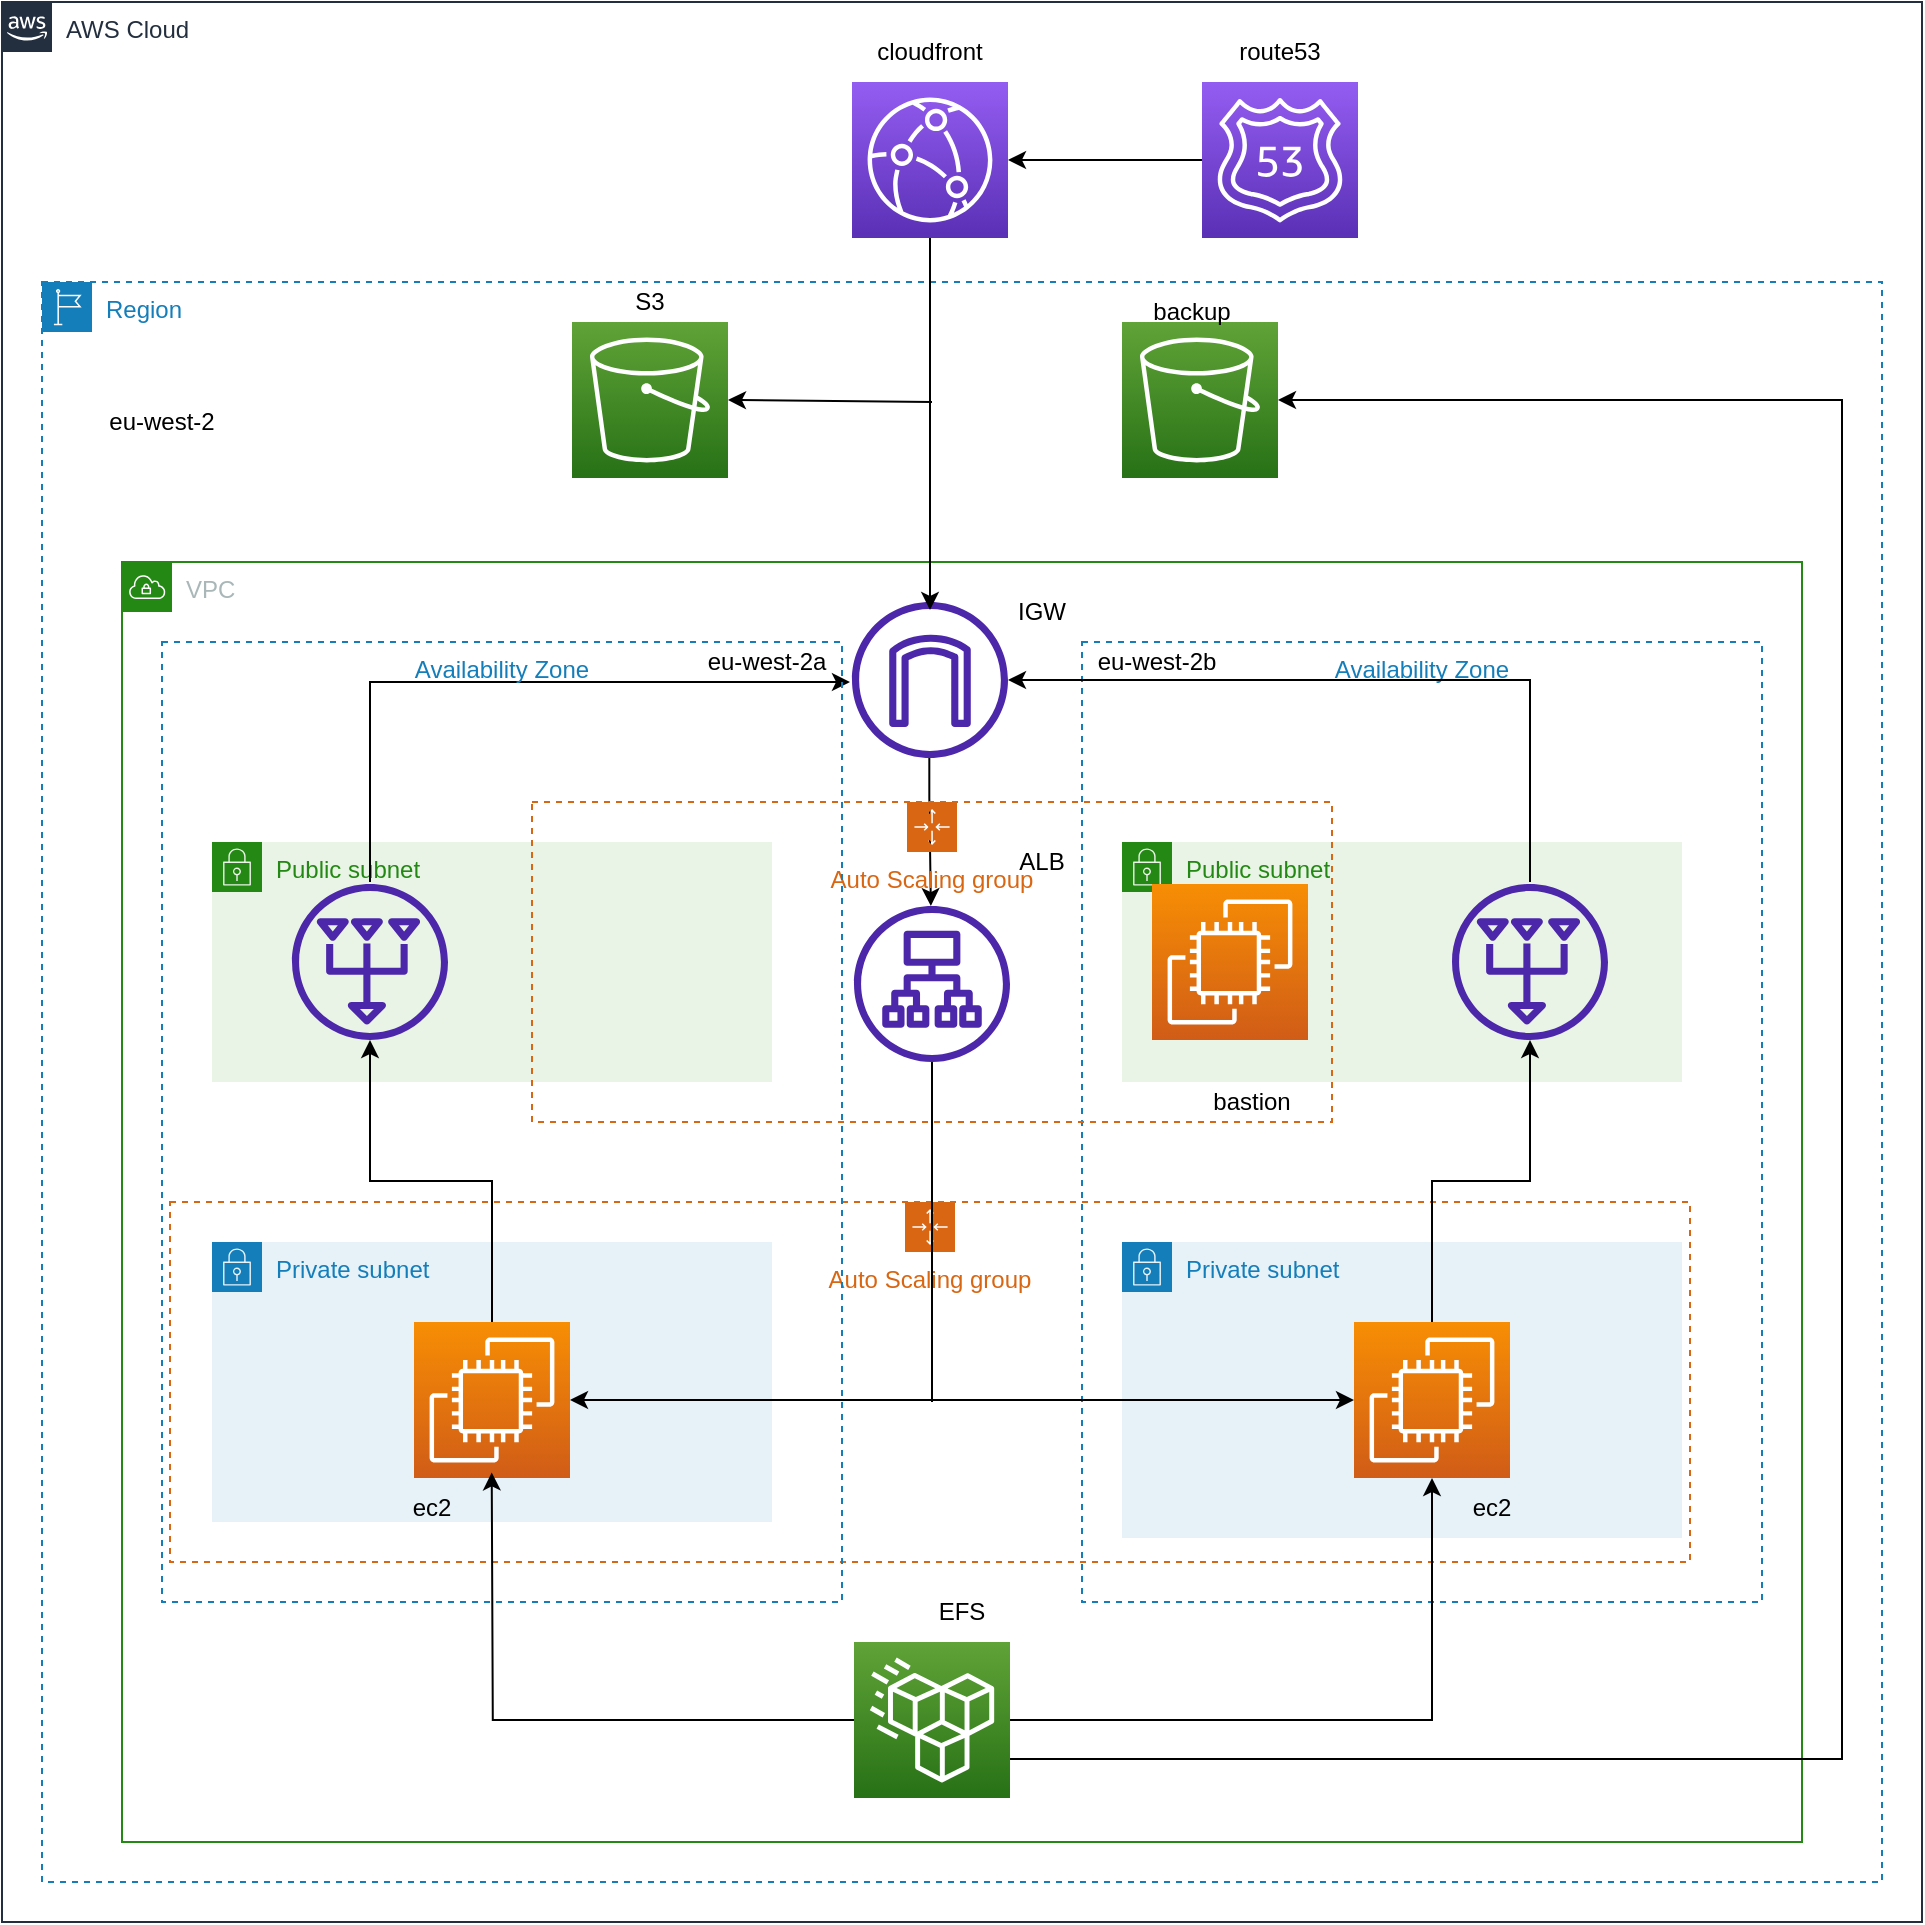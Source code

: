 <mxfile version="20.5.3" type="github">
  <diagram id="9AL0e-qM06q9D_0BJLEs" name="Page-1">
    <mxGraphModel dx="1871" dy="1806" grid="1" gridSize="5" guides="1" tooltips="1" connect="1" arrows="1" fold="1" page="1" pageScale="1" pageWidth="1169" pageHeight="827" math="0" shadow="0">
      <root>
        <mxCell id="0" />
        <mxCell id="1" parent="0" />
        <mxCell id="-ZI4lZYVpN0cs_xHT9L2-34" value="Public subnet" style="points=[[0,0],[0.25,0],[0.5,0],[0.75,0],[1,0],[1,0.25],[1,0.5],[1,0.75],[1,1],[0.75,1],[0.5,1],[0.25,1],[0,1],[0,0.75],[0,0.5],[0,0.25]];outlineConnect=0;gradientColor=none;html=1;whiteSpace=wrap;fontSize=12;fontStyle=0;container=1;pointerEvents=0;collapsible=0;recursiveResize=0;shape=mxgraph.aws4.group;grIcon=mxgraph.aws4.group_security_group;grStroke=0;strokeColor=#248814;fillColor=#E9F3E6;verticalAlign=top;align=left;spacingLeft=30;fontColor=#248814;dashed=0;" parent="1" vertex="1">
          <mxGeometry x="680" y="260" width="280" height="120" as="geometry" />
        </mxCell>
        <mxCell id="-ZI4lZYVpN0cs_xHT9L2-41" value="Availability Zone" style="fillColor=none;strokeColor=#147EBA;dashed=1;verticalAlign=top;fontStyle=0;fontColor=#147EBA;" parent="1" vertex="1">
          <mxGeometry x="660" y="160" width="340" height="480" as="geometry" />
        </mxCell>
        <mxCell id="-ZI4lZYVpN0cs_xHT9L2-46" value="Region" style="points=[[0,0],[0.25,0],[0.5,0],[0.75,0],[1,0],[1,0.25],[1,0.5],[1,0.75],[1,1],[0.75,1],[0.5,1],[0.25,1],[0,1],[0,0.75],[0,0.5],[0,0.25]];outlineConnect=0;gradientColor=none;html=1;whiteSpace=wrap;fontSize=12;fontStyle=0;container=1;pointerEvents=0;collapsible=0;recursiveResize=0;shape=mxgraph.aws4.group;grIcon=mxgraph.aws4.group_region;strokeColor=#147EBA;fillColor=none;verticalAlign=top;align=left;spacingLeft=30;fontColor=#147EBA;dashed=1;" parent="1" vertex="1">
          <mxGeometry x="140" y="-20" width="920" height="800" as="geometry" />
        </mxCell>
        <mxCell id="-ZI4lZYVpN0cs_xHT9L2-29" value="" style="sketch=0;points=[[0,0,0],[0.25,0,0],[0.5,0,0],[0.75,0,0],[1,0,0],[0,1,0],[0.25,1,0],[0.5,1,0],[0.75,1,0],[1,1,0],[0,0.25,0],[0,0.5,0],[0,0.75,0],[1,0.25,0],[1,0.5,0],[1,0.75,0]];outlineConnect=0;fontColor=#232F3E;gradientColor=#60A337;gradientDirection=north;fillColor=#277116;strokeColor=#ffffff;dashed=0;verticalLabelPosition=bottom;verticalAlign=top;align=center;html=1;fontSize=12;fontStyle=0;aspect=fixed;shape=mxgraph.aws4.resourceIcon;resIcon=mxgraph.aws4.s3;" parent="-ZI4lZYVpN0cs_xHT9L2-46" vertex="1">
          <mxGeometry x="265" y="20" width="78" height="78" as="geometry" />
        </mxCell>
        <mxCell id="hgUZep3pFWAY9zPGNiMS-4" value="" style="endArrow=classic;html=1;rounded=0;entryX=1;entryY=0.5;entryDx=0;entryDy=0;entryPerimeter=0;" edge="1" parent="-ZI4lZYVpN0cs_xHT9L2-46" target="-ZI4lZYVpN0cs_xHT9L2-29">
          <mxGeometry width="50" height="50" relative="1" as="geometry">
            <mxPoint x="445" y="60" as="sourcePoint" />
            <mxPoint x="435" y="55" as="targetPoint" />
          </mxGeometry>
        </mxCell>
        <mxCell id="-ZI4lZYVpN0cs_xHT9L2-32" value="S3" style="text;html=1;strokeColor=none;fillColor=none;align=center;verticalAlign=middle;whiteSpace=wrap;rounded=0;" parent="-ZI4lZYVpN0cs_xHT9L2-46" vertex="1">
          <mxGeometry x="274" y="-5" width="60" height="30" as="geometry" />
        </mxCell>
        <mxCell id="-ZI4lZYVpN0cs_xHT9L2-3" value="" style="sketch=0;outlineConnect=0;fontColor=#232F3E;gradientColor=none;fillColor=#4D27AA;strokeColor=none;dashed=0;verticalLabelPosition=bottom;verticalAlign=top;align=center;html=1;fontSize=12;fontStyle=0;aspect=fixed;pointerEvents=1;shape=mxgraph.aws4.internet_gateway;" parent="-ZI4lZYVpN0cs_xHT9L2-46" vertex="1">
          <mxGeometry x="405" y="160" width="78" height="78" as="geometry" />
        </mxCell>
        <mxCell id="-ZI4lZYVpN0cs_xHT9L2-26" value="IGW" style="text;html=1;strokeColor=none;fillColor=none;align=center;verticalAlign=middle;whiteSpace=wrap;rounded=0;" parent="-ZI4lZYVpN0cs_xHT9L2-46" vertex="1">
          <mxGeometry x="470" y="150" width="60" height="30" as="geometry" />
        </mxCell>
        <mxCell id="-ZI4lZYVpN0cs_xHT9L2-13" value="" style="endArrow=classic;html=1;rounded=0;" parent="-ZI4lZYVpN0cs_xHT9L2-46" edge="1" target="-ZI4lZYVpN0cs_xHT9L2-2">
          <mxGeometry width="50" height="50" relative="1" as="geometry">
            <mxPoint x="443.66" y="238" as="sourcePoint" />
            <mxPoint x="443.66" y="293" as="targetPoint" />
            <Array as="points">
              <mxPoint x="443.66" y="258" />
            </Array>
          </mxGeometry>
        </mxCell>
        <mxCell id="-ZI4lZYVpN0cs_xHT9L2-24" value="ALB" style="text;html=1;strokeColor=none;fillColor=none;align=center;verticalAlign=middle;whiteSpace=wrap;rounded=0;" parent="-ZI4lZYVpN0cs_xHT9L2-46" vertex="1">
          <mxGeometry x="470" y="275" width="60" height="30" as="geometry" />
        </mxCell>
        <mxCell id="-ZI4lZYVpN0cs_xHT9L2-33" value="Public subnet" style="points=[[0,0],[0.25,0],[0.5,0],[0.75,0],[1,0],[1,0.25],[1,0.5],[1,0.75],[1,1],[0.75,1],[0.5,1],[0.25,1],[0,1],[0,0.75],[0,0.5],[0,0.25]];outlineConnect=0;gradientColor=none;html=1;whiteSpace=wrap;fontSize=12;fontStyle=0;container=1;pointerEvents=0;collapsible=0;recursiveResize=0;shape=mxgraph.aws4.group;grIcon=mxgraph.aws4.group_security_group;grStroke=0;strokeColor=#248814;fillColor=#E9F3E6;verticalAlign=top;align=left;spacingLeft=30;fontColor=#248814;dashed=0;" parent="-ZI4lZYVpN0cs_xHT9L2-46" vertex="1">
          <mxGeometry x="85" y="280" width="280" height="120" as="geometry" />
        </mxCell>
        <mxCell id="hgUZep3pFWAY9zPGNiMS-9" value="" style="sketch=0;outlineConnect=0;fontColor=#232F3E;gradientColor=none;fillColor=#4D27AA;strokeColor=none;dashed=0;verticalLabelPosition=bottom;verticalAlign=top;align=center;html=1;fontSize=12;fontStyle=0;aspect=fixed;pointerEvents=1;shape=mxgraph.aws4.nat_gateway;rotation=90;" vertex="1" parent="-ZI4lZYVpN0cs_xHT9L2-33">
          <mxGeometry x="40" y="21" width="78" height="78" as="geometry" />
        </mxCell>
        <mxCell id="-ZI4lZYVpN0cs_xHT9L2-2" value="" style="sketch=0;outlineConnect=0;fontColor=#232F3E;gradientColor=none;fillColor=#4D27AA;strokeColor=none;dashed=0;verticalLabelPosition=bottom;verticalAlign=top;align=center;html=1;fontSize=12;fontStyle=0;aspect=fixed;pointerEvents=1;shape=mxgraph.aws4.application_load_balancer;" parent="-ZI4lZYVpN0cs_xHT9L2-46" vertex="1">
          <mxGeometry x="406" y="312" width="78" height="78" as="geometry" />
        </mxCell>
        <mxCell id="-ZI4lZYVpN0cs_xHT9L2-5" value="" style="sketch=0;points=[[0,0,0],[0.25,0,0],[0.5,0,0],[0.75,0,0],[1,0,0],[0,1,0],[0.25,1,0],[0.5,1,0],[0.75,1,0],[1,1,0],[0,0.25,0],[0,0.5,0],[0,0.75,0],[1,0.25,0],[1,0.5,0],[1,0.75,0]];outlineConnect=0;fontColor=#232F3E;gradientColor=#F78E04;gradientDirection=north;fillColor=#D05C17;strokeColor=#ffffff;dashed=0;verticalLabelPosition=bottom;verticalAlign=top;align=center;html=1;fontSize=12;fontStyle=0;aspect=fixed;shape=mxgraph.aws4.resourceIcon;resIcon=mxgraph.aws4.ec2;" parent="-ZI4lZYVpN0cs_xHT9L2-46" vertex="1">
          <mxGeometry x="555" y="301" width="78" height="78" as="geometry" />
        </mxCell>
        <mxCell id="hgUZep3pFWAY9zPGNiMS-11" value="" style="endArrow=classic;html=1;rounded=0;exitX=-0.013;exitY=0.5;exitDx=0;exitDy=0;exitPerimeter=0;edgeStyle=orthogonalEdgeStyle;entryX=-0.013;entryY=0.513;entryDx=0;entryDy=0;entryPerimeter=0;" edge="1" parent="-ZI4lZYVpN0cs_xHT9L2-46" source="hgUZep3pFWAY9zPGNiMS-9" target="-ZI4lZYVpN0cs_xHT9L2-3">
          <mxGeometry width="50" height="50" relative="1" as="geometry">
            <mxPoint x="170" y="270" as="sourcePoint" />
            <mxPoint x="220" y="220" as="targetPoint" />
          </mxGeometry>
        </mxCell>
        <mxCell id="hgUZep3pFWAY9zPGNiMS-10" value="" style="sketch=0;outlineConnect=0;fontColor=#232F3E;gradientColor=none;fillColor=#4D27AA;strokeColor=none;dashed=0;verticalLabelPosition=bottom;verticalAlign=top;align=center;html=1;fontSize=12;fontStyle=0;aspect=fixed;pointerEvents=1;shape=mxgraph.aws4.nat_gateway;rotation=90;" vertex="1" parent="-ZI4lZYVpN0cs_xHT9L2-46">
          <mxGeometry x="705" y="301" width="78" height="78" as="geometry" />
        </mxCell>
        <mxCell id="hgUZep3pFWAY9zPGNiMS-14" value="" style="endArrow=classic;html=1;rounded=0;edgeStyle=elbowEdgeStyle;exitX=-0.013;exitY=0.5;exitDx=0;exitDy=0;exitPerimeter=0;" edge="1" parent="-ZI4lZYVpN0cs_xHT9L2-46" source="hgUZep3pFWAY9zPGNiMS-10" target="-ZI4lZYVpN0cs_xHT9L2-3">
          <mxGeometry width="50" height="50" relative="1" as="geometry">
            <mxPoint x="745" y="245" as="sourcePoint" />
            <mxPoint x="795" y="195" as="targetPoint" />
            <Array as="points">
              <mxPoint x="744" y="250" />
            </Array>
          </mxGeometry>
        </mxCell>
        <mxCell id="-ZI4lZYVpN0cs_xHT9L2-28" value="Auto Scaling group" style="points=[[0,0],[0.25,0],[0.5,0],[0.75,0],[1,0],[1,0.25],[1,0.5],[1,0.75],[1,1],[0.75,1],[0.5,1],[0.25,1],[0,1],[0,0.75],[0,0.5],[0,0.25]];outlineConnect=0;gradientColor=none;html=1;whiteSpace=wrap;fontSize=12;fontStyle=0;container=0;pointerEvents=0;collapsible=0;recursiveResize=0;shape=mxgraph.aws4.groupCenter;grIcon=mxgraph.aws4.group_auto_scaling_group;grStroke=1;strokeColor=#D86613;fillColor=none;verticalAlign=top;align=center;fontColor=#D86613;dashed=1;spacingTop=25;" parent="-ZI4lZYVpN0cs_xHT9L2-46" vertex="1">
          <mxGeometry x="245" y="260" width="400" height="160" as="geometry" />
        </mxCell>
        <mxCell id="-ZI4lZYVpN0cs_xHT9L2-38" value="Private subnet" style="points=[[0,0],[0.25,0],[0.5,0],[0.75,0],[1,0],[1,0.25],[1,0.5],[1,0.75],[1,1],[0.75,1],[0.5,1],[0.25,1],[0,1],[0,0.75],[0,0.5],[0,0.25]];outlineConnect=0;gradientColor=none;html=1;whiteSpace=wrap;fontSize=12;fontStyle=0;container=1;pointerEvents=0;collapsible=0;recursiveResize=0;shape=mxgraph.aws4.group;grIcon=mxgraph.aws4.group_security_group;grStroke=0;strokeColor=#147EBA;fillColor=#E6F2F8;verticalAlign=top;align=left;spacingLeft=30;fontColor=#147EBA;dashed=0;" parent="-ZI4lZYVpN0cs_xHT9L2-46" vertex="1">
          <mxGeometry x="85" y="480" width="280" height="140" as="geometry" />
        </mxCell>
        <mxCell id="hgUZep3pFWAY9zPGNiMS-16" value="" style="sketch=0;points=[[0,0,0],[0.25,0,0],[0.5,0,0],[0.75,0,0],[1,0,0],[0,1,0],[0.25,1,0],[0.5,1,0],[0.75,1,0],[1,1,0],[0,0.25,0],[0,0.5,0],[0,0.75,0],[1,0.25,0],[1,0.5,0],[1,0.75,0]];outlineConnect=0;fontColor=#232F3E;gradientColor=#F78E04;gradientDirection=north;fillColor=#D05C17;strokeColor=#ffffff;dashed=0;verticalLabelPosition=bottom;verticalAlign=top;align=center;html=1;fontSize=12;fontStyle=0;aspect=fixed;shape=mxgraph.aws4.resourceIcon;resIcon=mxgraph.aws4.ec2;" vertex="1" parent="-ZI4lZYVpN0cs_xHT9L2-38">
          <mxGeometry x="101" y="40" width="78" height="78" as="geometry" />
        </mxCell>
        <mxCell id="hgUZep3pFWAY9zPGNiMS-18" value="Auto Scaling group" style="points=[[0,0],[0.25,0],[0.5,0],[0.75,0],[1,0],[1,0.25],[1,0.5],[1,0.75],[1,1],[0.75,1],[0.5,1],[0.25,1],[0,1],[0,0.75],[0,0.5],[0,0.25]];outlineConnect=0;gradientColor=none;html=1;whiteSpace=wrap;fontSize=12;fontStyle=0;container=1;pointerEvents=0;collapsible=0;recursiveResize=0;shape=mxgraph.aws4.groupCenter;grIcon=mxgraph.aws4.group_auto_scaling_group;grStroke=1;strokeColor=#D86613;fillColor=none;verticalAlign=top;align=center;fontColor=#D86613;dashed=1;spacingTop=25;" vertex="1" parent="-ZI4lZYVpN0cs_xHT9L2-46">
          <mxGeometry x="64" y="460" width="760" height="180" as="geometry" />
        </mxCell>
        <mxCell id="hgUZep3pFWAY9zPGNiMS-21" value="ec2" style="text;html=1;strokeColor=none;fillColor=none;align=center;verticalAlign=middle;whiteSpace=wrap;rounded=0;" vertex="1" parent="hgUZep3pFWAY9zPGNiMS-18">
          <mxGeometry x="101" y="138" width="60" height="30" as="geometry" />
        </mxCell>
        <mxCell id="hgUZep3pFWAY9zPGNiMS-20" value="" style="endArrow=none;html=1;rounded=0;" edge="1" parent="-ZI4lZYVpN0cs_xHT9L2-46" target="-ZI4lZYVpN0cs_xHT9L2-2">
          <mxGeometry width="50" height="50" relative="1" as="geometry">
            <mxPoint x="445" y="560" as="sourcePoint" />
            <mxPoint x="480" y="455" as="targetPoint" />
          </mxGeometry>
        </mxCell>
        <mxCell id="hgUZep3pFWAY9zPGNiMS-23" value="" style="endArrow=classic;html=1;rounded=0;exitX=0.5;exitY=0;exitDx=0;exitDy=0;exitPerimeter=0;edgeStyle=orthogonalEdgeStyle;" edge="1" parent="-ZI4lZYVpN0cs_xHT9L2-46" source="hgUZep3pFWAY9zPGNiMS-16" target="hgUZep3pFWAY9zPGNiMS-9">
          <mxGeometry width="50" height="50" relative="1" as="geometry">
            <mxPoint x="185" y="485" as="sourcePoint" />
            <mxPoint x="235" y="435" as="targetPoint" />
          </mxGeometry>
        </mxCell>
        <mxCell id="-ZI4lZYVpN0cs_xHT9L2-8" value="" style="sketch=0;points=[[0,0,0],[0.25,0,0],[0.5,0,0],[0.75,0,0],[1,0,0],[0,1,0],[0.25,1,0],[0.5,1,0],[0.75,1,0],[1,1,0],[0,0.25,0],[0,0.5,0],[0,0.75,0],[1,0.25,0],[1,0.5,0],[1,0.75,0]];outlineConnect=0;fontColor=#232F3E;gradientColor=#60A337;gradientDirection=north;fillColor=#277116;strokeColor=#ffffff;dashed=0;verticalLabelPosition=bottom;verticalAlign=top;align=center;html=1;fontSize=12;fontStyle=0;aspect=fixed;shape=mxgraph.aws4.resourceIcon;resIcon=mxgraph.aws4.efs_standard;" parent="-ZI4lZYVpN0cs_xHT9L2-46" vertex="1">
          <mxGeometry x="406" y="680" width="78" height="78" as="geometry" />
        </mxCell>
        <mxCell id="hgUZep3pFWAY9zPGNiMS-26" value="" style="endArrow=classic;html=1;rounded=0;edgeStyle=orthogonalEdgeStyle;exitX=0;exitY=0.5;exitDx=0;exitDy=0;exitPerimeter=0;entryX=0.529;entryY=0.865;entryDx=0;entryDy=0;entryPerimeter=0;" edge="1" parent="-ZI4lZYVpN0cs_xHT9L2-46" source="-ZI4lZYVpN0cs_xHT9L2-8">
          <mxGeometry width="50" height="50" relative="1" as="geometry">
            <mxPoint x="235" y="775" as="sourcePoint" />
            <mxPoint x="224.86" y="595.2" as="targetPoint" />
          </mxGeometry>
        </mxCell>
        <mxCell id="-ZI4lZYVpN0cs_xHT9L2-23" value="bastion" style="text;html=1;strokeColor=none;fillColor=none;align=center;verticalAlign=middle;whiteSpace=wrap;rounded=0;" parent="1" vertex="1">
          <mxGeometry x="715" y="375" width="60" height="30" as="geometry" />
        </mxCell>
        <mxCell id="-ZI4lZYVpN0cs_xHT9L2-44" value="VPC" style="points=[[0,0],[0.25,0],[0.5,0],[0.75,0],[1,0],[1,0.25],[1,0.5],[1,0.75],[1,1],[0.75,1],[0.5,1],[0.25,1],[0,1],[0,0.75],[0,0.5],[0,0.25]];outlineConnect=0;gradientColor=none;html=1;whiteSpace=wrap;fontSize=12;fontStyle=0;container=1;pointerEvents=0;collapsible=0;recursiveResize=0;shape=mxgraph.aws4.group;grIcon=mxgraph.aws4.group_vpc;strokeColor=#248814;fillColor=none;verticalAlign=top;align=left;spacingLeft=30;fontColor=#AAB7B8;dashed=0;" parent="1" vertex="1">
          <mxGeometry x="180" y="120" width="840" height="640" as="geometry" />
        </mxCell>
        <mxCell id="-ZI4lZYVpN0cs_xHT9L2-52" value="AWS Cloud" style="points=[[0,0],[0.25,0],[0.5,0],[0.75,0],[1,0],[1,0.25],[1,0.5],[1,0.75],[1,1],[0.75,1],[0.5,1],[0.25,1],[0,1],[0,0.75],[0,0.5],[0,0.25]];outlineConnect=0;gradientColor=none;html=1;whiteSpace=wrap;fontSize=12;fontStyle=0;container=0;pointerEvents=0;collapsible=0;recursiveResize=0;shape=mxgraph.aws4.group;grIcon=mxgraph.aws4.group_aws_cloud_alt;strokeColor=#232F3E;fillColor=none;verticalAlign=top;align=left;spacingLeft=30;fontColor=#232F3E;dashed=0;" parent="1" vertex="1">
          <mxGeometry x="120" y="-160" width="960" height="960" as="geometry" />
        </mxCell>
        <mxCell id="DMGmZ-S_-NHHy-2OvkoB-3" value="eu-west-2a" style="text;html=1;strokeColor=none;fillColor=none;align=center;verticalAlign=middle;whiteSpace=wrap;rounded=0;" parent="1" vertex="1">
          <mxGeometry x="470" y="155" width="65" height="30" as="geometry" />
        </mxCell>
        <mxCell id="DMGmZ-S_-NHHy-2OvkoB-2" value="eu-west-2" style="text;html=1;strokeColor=none;fillColor=none;align=center;verticalAlign=middle;whiteSpace=wrap;rounded=0;" parent="1" vertex="1">
          <mxGeometry x="170" y="35" width="60" height="30" as="geometry" />
        </mxCell>
        <mxCell id="DMGmZ-S_-NHHy-2OvkoB-4" value="eu-west-2b" style="text;html=1;strokeColor=none;fillColor=none;align=center;verticalAlign=middle;whiteSpace=wrap;rounded=0;" parent="1" vertex="1">
          <mxGeometry x="665" y="155" width="65" height="30" as="geometry" />
        </mxCell>
        <mxCell id="hgUZep3pFWAY9zPGNiMS-1" value="" style="sketch=0;points=[[0,0,0],[0.25,0,0],[0.5,0,0],[0.75,0,0],[1,0,0],[0,1,0],[0.25,1,0],[0.5,1,0],[0.75,1,0],[1,1,0],[0,0.25,0],[0,0.5,0],[0,0.75,0],[1,0.25,0],[1,0.5,0],[1,0.75,0]];outlineConnect=0;fontColor=#232F3E;gradientColor=#945DF2;gradientDirection=north;fillColor=#5A30B5;strokeColor=#ffffff;dashed=0;verticalLabelPosition=bottom;verticalAlign=top;align=center;html=1;fontSize=12;fontStyle=0;aspect=fixed;shape=mxgraph.aws4.resourceIcon;resIcon=mxgraph.aws4.cloudfront;" vertex="1" parent="1">
          <mxGeometry x="545" y="-120" width="78" height="78" as="geometry" />
        </mxCell>
        <mxCell id="PSsWQGHh_uAdmonaR9B--28" value="" style="sketch=0;points=[[0,0,0],[0.25,0,0],[0.5,0,0],[0.75,0,0],[1,0,0],[0,1,0],[0.25,1,0],[0.5,1,0],[0.75,1,0],[1,1,0],[0,0.25,0],[0,0.5,0],[0,0.75,0],[1,0.25,0],[1,0.5,0],[1,0.75,0]];outlineConnect=0;fontColor=#232F3E;gradientColor=#945DF2;gradientDirection=north;fillColor=#5A30B5;strokeColor=#ffffff;dashed=0;verticalLabelPosition=bottom;verticalAlign=top;align=center;html=1;fontSize=12;fontStyle=0;aspect=fixed;shape=mxgraph.aws4.resourceIcon;resIcon=mxgraph.aws4.route_53;" parent="1" vertex="1">
          <mxGeometry x="720" y="-120" width="78" height="78" as="geometry" />
        </mxCell>
        <mxCell id="hgUZep3pFWAY9zPGNiMS-2" value="" style="endArrow=classic;html=1;rounded=0;entryX=1;entryY=0.5;entryDx=0;entryDy=0;entryPerimeter=0;exitX=0;exitY=0.5;exitDx=0;exitDy=0;exitPerimeter=0;" edge="1" parent="1" source="PSsWQGHh_uAdmonaR9B--28" target="hgUZep3pFWAY9zPGNiMS-1">
          <mxGeometry width="50" height="50" relative="1" as="geometry">
            <mxPoint x="505" y="-55" as="sourcePoint" />
            <mxPoint x="555" y="-105" as="targetPoint" />
          </mxGeometry>
        </mxCell>
        <mxCell id="hgUZep3pFWAY9zPGNiMS-5" value="cloudfront" style="text;html=1;strokeColor=none;fillColor=none;align=center;verticalAlign=middle;whiteSpace=wrap;rounded=0;" vertex="1" parent="1">
          <mxGeometry x="554" y="-150" width="60" height="30" as="geometry" />
        </mxCell>
        <mxCell id="hgUZep3pFWAY9zPGNiMS-6" value="route53" style="text;html=1;strokeColor=none;fillColor=none;align=center;verticalAlign=middle;whiteSpace=wrap;rounded=0;" vertex="1" parent="1">
          <mxGeometry x="729" y="-150" width="60" height="30" as="geometry" />
        </mxCell>
        <mxCell id="-ZI4lZYVpN0cs_xHT9L2-14" value="" style="endArrow=classic;html=1;rounded=0;exitX=0.5;exitY=1;exitDx=0;exitDy=0;exitPerimeter=0;entryX=0.5;entryY=0.051;entryDx=0;entryDy=0;entryPerimeter=0;" parent="1" source="hgUZep3pFWAY9zPGNiMS-1" edge="1" target="-ZI4lZYVpN0cs_xHT9L2-3">
          <mxGeometry width="50" height="50" relative="1" as="geometry">
            <mxPoint x="598.8" y="105" as="sourcePoint" />
            <mxPoint x="598.8" y="160" as="targetPoint" />
            <Array as="points" />
          </mxGeometry>
        </mxCell>
        <mxCell id="hgUZep3pFWAY9zPGNiMS-15" value="Private subnet" style="points=[[0,0],[0.25,0],[0.5,0],[0.75,0],[1,0],[1,0.25],[1,0.5],[1,0.75],[1,1],[0.75,1],[0.5,1],[0.25,1],[0,1],[0,0.75],[0,0.5],[0,0.25]];outlineConnect=0;gradientColor=none;html=1;whiteSpace=wrap;fontSize=12;fontStyle=0;container=1;pointerEvents=0;collapsible=0;recursiveResize=0;shape=mxgraph.aws4.group;grIcon=mxgraph.aws4.group_security_group;grStroke=0;strokeColor=#147EBA;fillColor=#E6F2F8;verticalAlign=top;align=left;spacingLeft=30;fontColor=#147EBA;dashed=0;" vertex="1" parent="1">
          <mxGeometry x="680" y="460" width="280" height="148" as="geometry" />
        </mxCell>
        <mxCell id="hgUZep3pFWAY9zPGNiMS-17" value="" style="sketch=0;points=[[0,0,0],[0.25,0,0],[0.5,0,0],[0.75,0,0],[1,0,0],[0,1,0],[0.25,1,0],[0.5,1,0],[0.75,1,0],[1,1,0],[0,0.25,0],[0,0.5,0],[0,0.75,0],[1,0.25,0],[1,0.5,0],[1,0.75,0]];outlineConnect=0;fontColor=#232F3E;gradientColor=#F78E04;gradientDirection=north;fillColor=#D05C17;strokeColor=#ffffff;dashed=0;verticalLabelPosition=bottom;verticalAlign=top;align=center;html=1;fontSize=12;fontStyle=0;aspect=fixed;shape=mxgraph.aws4.resourceIcon;resIcon=mxgraph.aws4.ec2;" vertex="1" parent="hgUZep3pFWAY9zPGNiMS-15">
          <mxGeometry x="116" y="40" width="78" height="78" as="geometry" />
        </mxCell>
        <mxCell id="hgUZep3pFWAY9zPGNiMS-22" value="ec2" style="text;html=1;strokeColor=none;fillColor=none;align=center;verticalAlign=middle;whiteSpace=wrap;rounded=0;" vertex="1" parent="hgUZep3pFWAY9zPGNiMS-15">
          <mxGeometry x="155" y="118" width="60" height="30" as="geometry" />
        </mxCell>
        <mxCell id="hgUZep3pFWAY9zPGNiMS-19" value="" style="endArrow=classic;startArrow=classic;html=1;rounded=0;exitX=1;exitY=0.5;exitDx=0;exitDy=0;exitPerimeter=0;entryX=0;entryY=0.5;entryDx=0;entryDy=0;entryPerimeter=0;" edge="1" parent="1" source="hgUZep3pFWAY9zPGNiMS-16" target="hgUZep3pFWAY9zPGNiMS-17">
          <mxGeometry width="50" height="50" relative="1" as="geometry">
            <mxPoint x="585" y="555" as="sourcePoint" />
            <mxPoint x="635" y="505" as="targetPoint" />
          </mxGeometry>
        </mxCell>
        <mxCell id="hgUZep3pFWAY9zPGNiMS-24" value="" style="endArrow=classic;html=1;rounded=0;edgeStyle=orthogonalEdgeStyle;exitX=0.5;exitY=0;exitDx=0;exitDy=0;exitPerimeter=0;" edge="1" parent="1" source="hgUZep3pFWAY9zPGNiMS-17" target="hgUZep3pFWAY9zPGNiMS-10">
          <mxGeometry width="50" height="50" relative="1" as="geometry">
            <mxPoint x="865" y="455" as="sourcePoint" />
            <mxPoint x="915" y="405" as="targetPoint" />
          </mxGeometry>
        </mxCell>
        <mxCell id="hgUZep3pFWAY9zPGNiMS-27" value="" style="endArrow=classic;html=1;rounded=0;edgeStyle=orthogonalEdgeStyle;exitX=1;exitY=0.5;exitDx=0;exitDy=0;exitPerimeter=0;entryX=0.5;entryY=1;entryDx=0;entryDy=0;entryPerimeter=0;" edge="1" parent="1" source="-ZI4lZYVpN0cs_xHT9L2-8" target="hgUZep3pFWAY9zPGNiMS-17">
          <mxGeometry width="50" height="50" relative="1" as="geometry">
            <mxPoint x="730" y="765" as="sourcePoint" />
            <mxPoint x="820" y="690" as="targetPoint" />
          </mxGeometry>
        </mxCell>
        <mxCell id="hgUZep3pFWAY9zPGNiMS-28" value="Availability Zone" style="fillColor=none;strokeColor=#147EBA;dashed=1;verticalAlign=top;fontStyle=0;fontColor=#147EBA;" vertex="1" parent="1">
          <mxGeometry x="200" y="160" width="340" height="480" as="geometry" />
        </mxCell>
        <mxCell id="hgUZep3pFWAY9zPGNiMS-29" value="EFS" style="text;html=1;strokeColor=none;fillColor=none;align=center;verticalAlign=middle;whiteSpace=wrap;rounded=0;" vertex="1" parent="1">
          <mxGeometry x="570" y="630" width="60" height="30" as="geometry" />
        </mxCell>
        <mxCell id="hgUZep3pFWAY9zPGNiMS-30" value="" style="sketch=0;points=[[0,0,0],[0.25,0,0],[0.5,0,0],[0.75,0,0],[1,0,0],[0,1,0],[0.25,1,0],[0.5,1,0],[0.75,1,0],[1,1,0],[0,0.25,0],[0,0.5,0],[0,0.75,0],[1,0.25,0],[1,0.5,0],[1,0.75,0]];outlineConnect=0;fontColor=#232F3E;gradientColor=#60A337;gradientDirection=north;fillColor=#277116;strokeColor=#ffffff;dashed=0;verticalLabelPosition=bottom;verticalAlign=top;align=center;html=1;fontSize=12;fontStyle=0;aspect=fixed;shape=mxgraph.aws4.resourceIcon;resIcon=mxgraph.aws4.s3;" vertex="1" parent="1">
          <mxGeometry x="680" width="78" height="78" as="geometry" />
        </mxCell>
        <mxCell id="hgUZep3pFWAY9zPGNiMS-31" value="backup" style="text;html=1;strokeColor=none;fillColor=none;align=center;verticalAlign=middle;whiteSpace=wrap;rounded=0;" vertex="1" parent="1">
          <mxGeometry x="685" y="-20" width="60" height="30" as="geometry" />
        </mxCell>
        <mxCell id="hgUZep3pFWAY9zPGNiMS-32" value="" style="endArrow=classic;html=1;rounded=0;edgeStyle=orthogonalEdgeStyle;exitX=1;exitY=0.75;exitDx=0;exitDy=0;exitPerimeter=0;entryX=1;entryY=0.5;entryDx=0;entryDy=0;entryPerimeter=0;" edge="1" parent="1" source="-ZI4lZYVpN0cs_xHT9L2-8" target="hgUZep3pFWAY9zPGNiMS-30">
          <mxGeometry width="50" height="50" relative="1" as="geometry">
            <mxPoint x="915" y="725" as="sourcePoint" />
            <mxPoint x="965" y="675" as="targetPoint" />
            <Array as="points">
              <mxPoint x="1040" y="718" />
              <mxPoint x="1040" y="39" />
            </Array>
          </mxGeometry>
        </mxCell>
      </root>
    </mxGraphModel>
  </diagram>
</mxfile>
